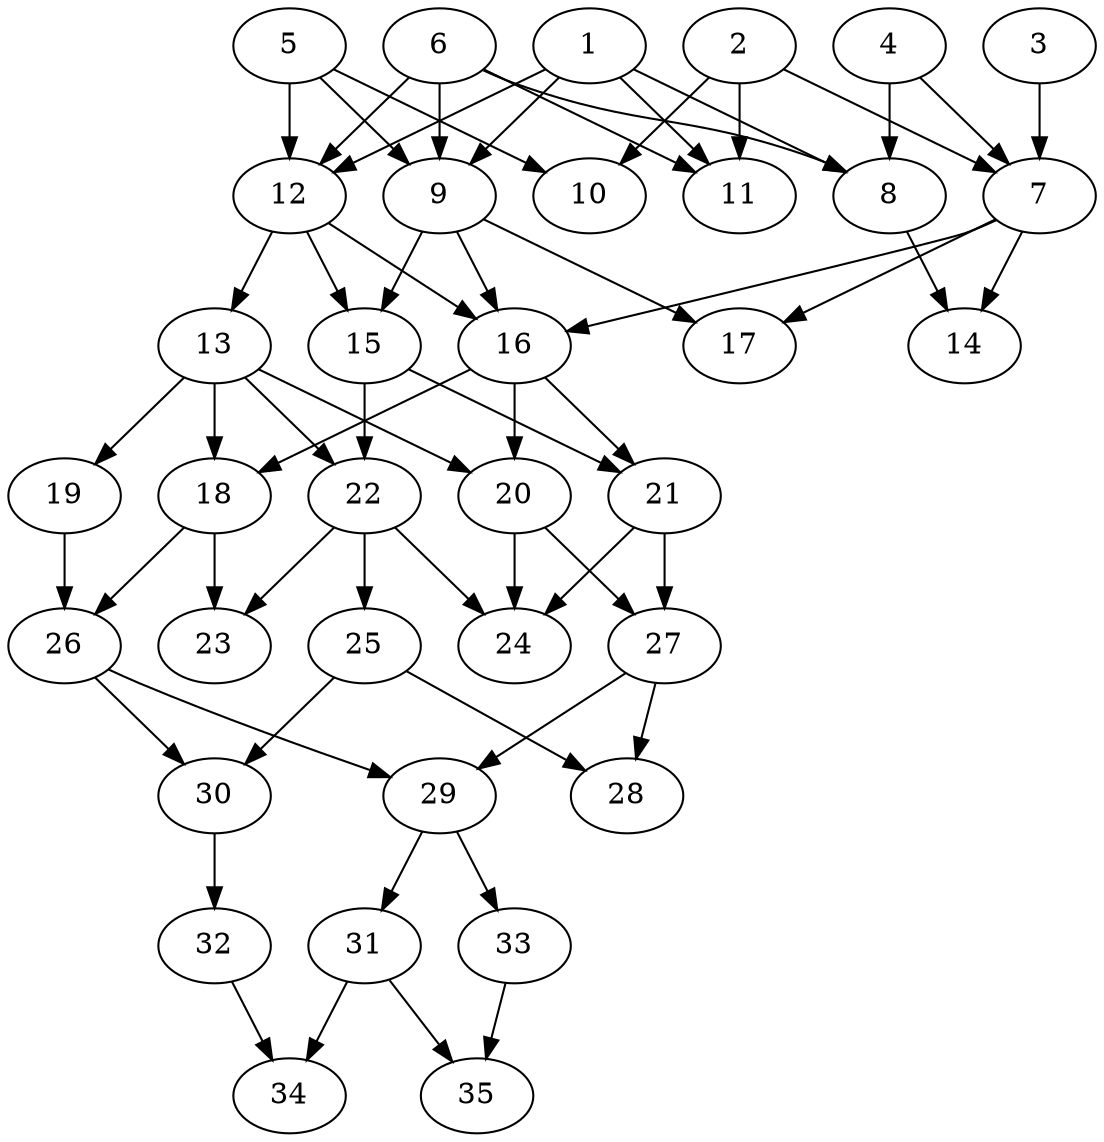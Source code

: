 // DAG automatically generated by daggen at Thu Oct  3 14:05:37 2019
// ./daggen --dot -n 35 --ccr 0.4 --fat 0.5 --regular 0.7 --density 0.5 --mindata 5242880 --maxdata 52428800 
digraph G {
  1 [size="29184000", alpha="0.14", expect_size="11673600"] 
  1 -> 8 [size ="11673600"]
  1 -> 9 [size ="11673600"]
  1 -> 11 [size ="11673600"]
  1 -> 12 [size ="11673600"]
  2 [size="44344320", alpha="0.16", expect_size="17737728"] 
  2 -> 7 [size ="17737728"]
  2 -> 10 [size ="17737728"]
  2 -> 11 [size ="17737728"]
  3 [size="46415360", alpha="0.17", expect_size="18566144"] 
  3 -> 7 [size ="18566144"]
  4 [size="33433600", alpha="0.17", expect_size="13373440"] 
  4 -> 7 [size ="13373440"]
  4 -> 8 [size ="13373440"]
  5 [size="124433920", alpha="0.03", expect_size="49773568"] 
  5 -> 9 [size ="49773568"]
  5 -> 10 [size ="49773568"]
  5 -> 12 [size ="49773568"]
  6 [size="23206400", alpha="0.05", expect_size="9282560"] 
  6 -> 8 [size ="9282560"]
  6 -> 9 [size ="9282560"]
  6 -> 11 [size ="9282560"]
  6 -> 12 [size ="9282560"]
  7 [size="73984000", alpha="0.16", expect_size="29593600"] 
  7 -> 14 [size ="29593600"]
  7 -> 16 [size ="29593600"]
  7 -> 17 [size ="29593600"]
  8 [size="51860480", alpha="0.13", expect_size="20744192"] 
  8 -> 14 [size ="20744192"]
  9 [size="36072960", alpha="0.04", expect_size="14429184"] 
  9 -> 15 [size ="14429184"]
  9 -> 16 [size ="14429184"]
  9 -> 17 [size ="14429184"]
  10 [size="122242560", alpha="0.04", expect_size="48897024"] 
  11 [size="40317440", alpha="0.07", expect_size="16126976"] 
  12 [size="120768000", alpha="0.13", expect_size="48307200"] 
  12 -> 13 [size ="48307200"]
  12 -> 15 [size ="48307200"]
  12 -> 16 [size ="48307200"]
  13 [size="95710720", alpha="0.15", expect_size="38284288"] 
  13 -> 18 [size ="38284288"]
  13 -> 19 [size ="38284288"]
  13 -> 20 [size ="38284288"]
  13 -> 22 [size ="38284288"]
  14 [size="79854080", alpha="0.16", expect_size="31941632"] 
  15 [size="59980800", alpha="0.12", expect_size="23992320"] 
  15 -> 21 [size ="23992320"]
  15 -> 22 [size ="23992320"]
  16 [size="75481600", alpha="0.17", expect_size="30192640"] 
  16 -> 18 [size ="30192640"]
  16 -> 20 [size ="30192640"]
  16 -> 21 [size ="30192640"]
  17 [size="106539520", alpha="0.04", expect_size="42615808"] 
  18 [size="83640320", alpha="0.12", expect_size="33456128"] 
  18 -> 23 [size ="33456128"]
  18 -> 26 [size ="33456128"]
  19 [size="41123840", alpha="0.10", expect_size="16449536"] 
  19 -> 26 [size ="16449536"]
  20 [size="62287360", alpha="0.10", expect_size="24914944"] 
  20 -> 24 [size ="24914944"]
  20 -> 27 [size ="24914944"]
  21 [size="87754240", alpha="0.12", expect_size="35101696"] 
  21 -> 24 [size ="35101696"]
  21 -> 27 [size ="35101696"]
  22 [size="126364160", alpha="0.19", expect_size="50545664"] 
  22 -> 23 [size ="50545664"]
  22 -> 24 [size ="50545664"]
  22 -> 25 [size ="50545664"]
  23 [size="84154880", alpha="0.12", expect_size="33661952"] 
  24 [size="56806400", alpha="0.09", expect_size="22722560"] 
  25 [size="33576960", alpha="0.05", expect_size="13430784"] 
  25 -> 28 [size ="13430784"]
  25 -> 30 [size ="13430784"]
  26 [size="106434560", alpha="0.02", expect_size="42573824"] 
  26 -> 29 [size ="42573824"]
  26 -> 30 [size ="42573824"]
  27 [size="88980480", alpha="0.09", expect_size="35592192"] 
  27 -> 28 [size ="35592192"]
  27 -> 29 [size ="35592192"]
  28 [size="111104000", alpha="0.03", expect_size="44441600"] 
  29 [size="63150080", alpha="0.01", expect_size="25260032"] 
  29 -> 31 [size ="25260032"]
  29 -> 33 [size ="25260032"]
  30 [size="122949120", alpha="0.18", expect_size="49179648"] 
  30 -> 32 [size ="49179648"]
  31 [size="61721600", alpha="0.19", expect_size="24688640"] 
  31 -> 34 [size ="24688640"]
  31 -> 35 [size ="24688640"]
  32 [size="13509120", alpha="0.18", expect_size="5403648"] 
  32 -> 34 [size ="5403648"]
  33 [size="127513600", alpha="0.12", expect_size="51005440"] 
  33 -> 35 [size ="51005440"]
  34 [size="83153920", alpha="0.16", expect_size="33261568"] 
  35 [size="18718720", alpha="0.09", expect_size="7487488"] 
}
